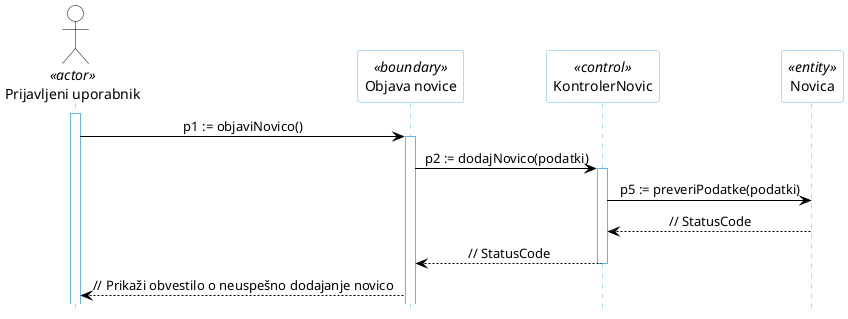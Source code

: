 @startuml
hide footbox

skinparam backgroundcolor transparent
skinparam defaultTextAlignment center
skinparam actorBorderColor black
skinparam actorBackgroundColor white
skinparam arrowColor black
skinparam sequenceLifeLineBorderColor #5FB8EC
skinparam sequenceParticipantBorderColor #5FB8EC
skinparam sequenceParticipantBackgroundColor white

actor "Prijavljeni uporabnik" AS U1 <<actor>>

participant "Objava novice" as R5 <<boundary>>
participant "KontrolerNovic" as R2 <<control>>
participant "Novica" as R4 <<entity>>

activate U1
U1 -> R5: p1 := objaviNovico()
activate R5
R5 -> R2: p2 := dodajNovico(podatki)
activate R2
R2 -> R4: p5 := preveriPodatke(podatki)
R4 --> R2: // StatusCode
R2 --> R5: // StatusCode
deactivate R2
R5 --> U1: // Prikaži obvestilo o neuspešno dodajanje novico
@enduml

https://teaching.lavbic.net/plantuml/png/bT51JjjG40RWlKyn2XkwG2XHB5K88eK8DbHj1EK0OtiI9dRUcF6peSVfHRhZNftt7147ic4HA_Bx_fdVzXCN12iHdybhaZGbkneLjv1XNgvLMbVaKec2LtID7P7p0rNG2jlA_wPNFwzuxRPs3BbTI0SASozwBLgGBkAmhBBfdy3xnXwzFB6d8LALb-FvXfvRSZdzu9Nz70rtdQItrzzl5aVq4jLppZKw__N0qR99V10OBPKts5KRSWnjBOgPut84ymTu7CFbPLIpMPBK-u4m-fLP1i59npcD01kuJmrdOGdg7_C7_4wSLwb8VuP0xoVcy_x-HnuLzcngpBuH-p0qTEOEFLctnEgTpMpl1THZkBW22PquPkNqsvxUfucL2tHYT19e8GLkThAs_xxaOM2IMBiGc5eW3O5QgIFbPRIqprYziztaytDuyEZRPY45nG6xTeS71HtiIIDx74TcdwB4jtziZz9HuxaI473KDZMz_NNIrqQteVx5oty0
